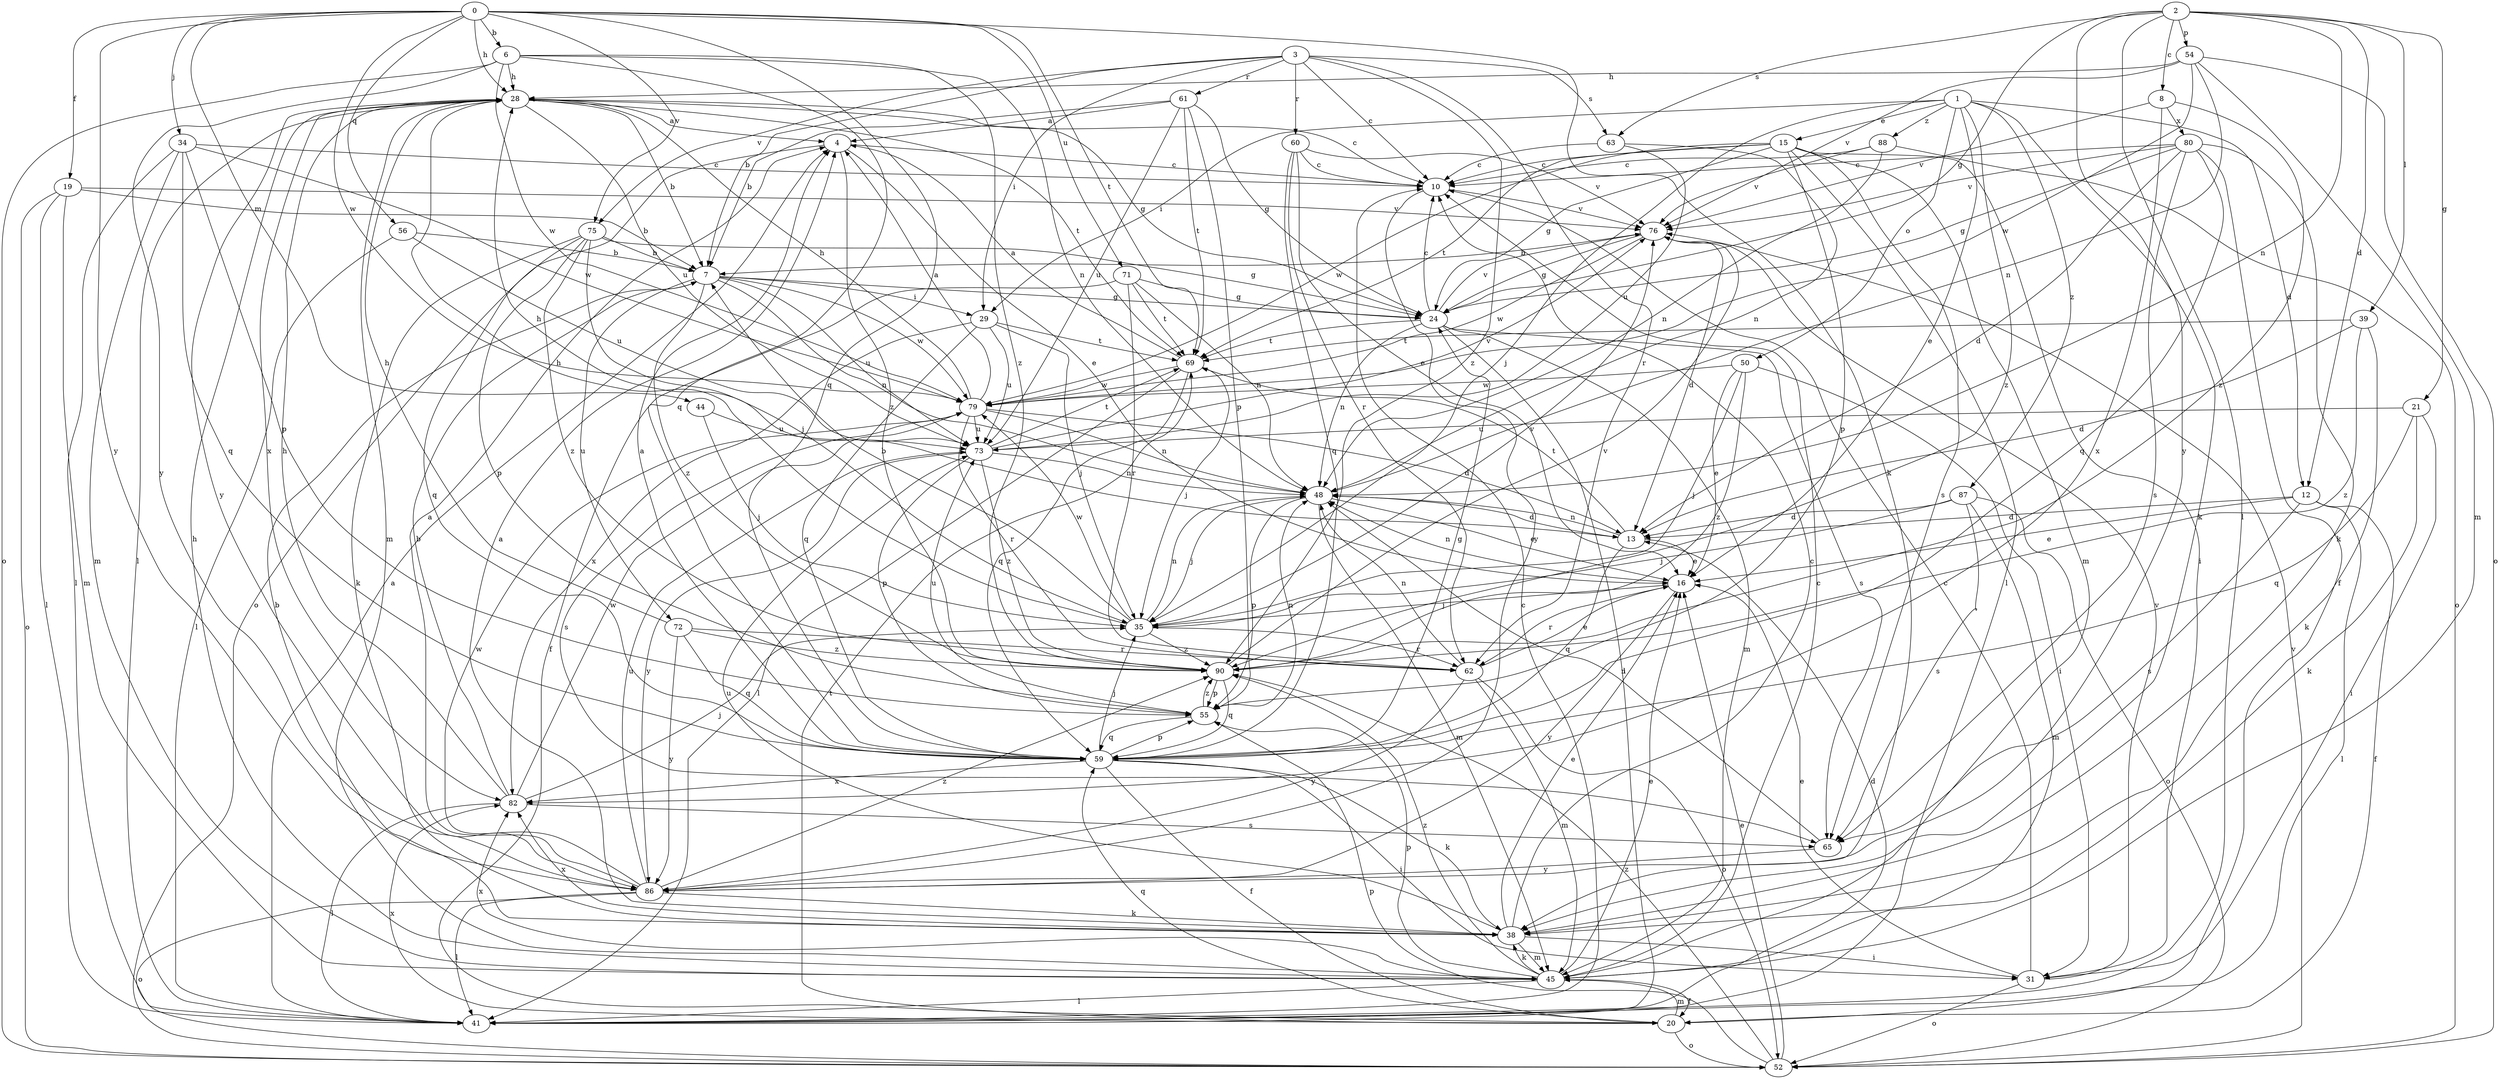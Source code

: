 strict digraph  {
0;
1;
2;
3;
4;
6;
7;
8;
10;
12;
13;
15;
16;
19;
20;
21;
24;
28;
29;
31;
34;
35;
38;
39;
41;
44;
45;
48;
50;
52;
54;
55;
56;
59;
60;
61;
62;
63;
65;
69;
71;
72;
73;
75;
76;
79;
80;
82;
86;
87;
88;
90;
0 -> 6  [label=b];
0 -> 19  [label=f];
0 -> 28  [label=h];
0 -> 34  [label=j];
0 -> 38  [label=k];
0 -> 44  [label=m];
0 -> 56  [label=q];
0 -> 59  [label=q];
0 -> 69  [label=t];
0 -> 71  [label=u];
0 -> 75  [label=v];
0 -> 79  [label=w];
0 -> 86  [label=y];
1 -> 12  [label=d];
1 -> 15  [label=e];
1 -> 16  [label=e];
1 -> 29  [label=i];
1 -> 35  [label=j];
1 -> 38  [label=k];
1 -> 50  [label=o];
1 -> 87  [label=z];
1 -> 88  [label=z];
1 -> 90  [label=z];
2 -> 8  [label=c];
2 -> 12  [label=d];
2 -> 21  [label=g];
2 -> 24  [label=g];
2 -> 39  [label=l];
2 -> 41  [label=l];
2 -> 48  [label=n];
2 -> 54  [label=p];
2 -> 63  [label=s];
2 -> 86  [label=y];
3 -> 7  [label=b];
3 -> 10  [label=c];
3 -> 29  [label=i];
3 -> 60  [label=r];
3 -> 61  [label=r];
3 -> 62  [label=r];
3 -> 63  [label=s];
3 -> 75  [label=v];
3 -> 90  [label=z];
4 -> 10  [label=c];
4 -> 16  [label=e];
4 -> 52  [label=o];
4 -> 90  [label=z];
6 -> 28  [label=h];
6 -> 48  [label=n];
6 -> 52  [label=o];
6 -> 59  [label=q];
6 -> 79  [label=w];
6 -> 86  [label=y];
6 -> 90  [label=z];
7 -> 24  [label=g];
7 -> 29  [label=i];
7 -> 48  [label=n];
7 -> 72  [label=u];
7 -> 73  [label=u];
7 -> 79  [label=w];
7 -> 90  [label=z];
8 -> 76  [label=v];
8 -> 80  [label=x];
8 -> 82  [label=x];
8 -> 90  [label=z];
10 -> 76  [label=v];
10 -> 86  [label=y];
12 -> 13  [label=d];
12 -> 16  [label=e];
12 -> 20  [label=f];
12 -> 41  [label=l];
12 -> 65  [label=s];
13 -> 16  [label=e];
13 -> 28  [label=h];
13 -> 48  [label=n];
13 -> 59  [label=q];
13 -> 69  [label=t];
15 -> 10  [label=c];
15 -> 24  [label=g];
15 -> 31  [label=i];
15 -> 41  [label=l];
15 -> 45  [label=m];
15 -> 55  [label=p];
15 -> 65  [label=s];
15 -> 69  [label=t];
15 -> 79  [label=w];
16 -> 35  [label=j];
16 -> 48  [label=n];
16 -> 62  [label=r];
16 -> 86  [label=y];
19 -> 7  [label=b];
19 -> 41  [label=l];
19 -> 45  [label=m];
19 -> 52  [label=o];
19 -> 76  [label=v];
20 -> 45  [label=m];
20 -> 52  [label=o];
20 -> 59  [label=q];
20 -> 69  [label=t];
20 -> 82  [label=x];
21 -> 31  [label=i];
21 -> 38  [label=k];
21 -> 59  [label=q];
21 -> 73  [label=u];
24 -> 10  [label=c];
24 -> 41  [label=l];
24 -> 45  [label=m];
24 -> 48  [label=n];
24 -> 65  [label=s];
24 -> 69  [label=t];
24 -> 76  [label=v];
28 -> 4  [label=a];
28 -> 7  [label=b];
28 -> 10  [label=c];
28 -> 24  [label=g];
28 -> 41  [label=l];
28 -> 45  [label=m];
28 -> 69  [label=t];
28 -> 73  [label=u];
28 -> 82  [label=x];
28 -> 86  [label=y];
29 -> 35  [label=j];
29 -> 59  [label=q];
29 -> 69  [label=t];
29 -> 73  [label=u];
29 -> 82  [label=x];
31 -> 10  [label=c];
31 -> 16  [label=e];
31 -> 52  [label=o];
31 -> 76  [label=v];
34 -> 10  [label=c];
34 -> 41  [label=l];
34 -> 45  [label=m];
34 -> 55  [label=p];
34 -> 59  [label=q];
34 -> 79  [label=w];
35 -> 7  [label=b];
35 -> 28  [label=h];
35 -> 48  [label=n];
35 -> 62  [label=r];
35 -> 76  [label=v];
35 -> 79  [label=w];
35 -> 90  [label=z];
38 -> 4  [label=a];
38 -> 7  [label=b];
38 -> 10  [label=c];
38 -> 16  [label=e];
38 -> 31  [label=i];
38 -> 45  [label=m];
38 -> 73  [label=u];
38 -> 82  [label=x];
39 -> 13  [label=d];
39 -> 38  [label=k];
39 -> 69  [label=t];
39 -> 90  [label=z];
41 -> 4  [label=a];
41 -> 10  [label=c];
41 -> 13  [label=d];
44 -> 35  [label=j];
44 -> 73  [label=u];
45 -> 10  [label=c];
45 -> 16  [label=e];
45 -> 20  [label=f];
45 -> 28  [label=h];
45 -> 38  [label=k];
45 -> 41  [label=l];
45 -> 55  [label=p];
45 -> 82  [label=x];
45 -> 90  [label=z];
48 -> 13  [label=d];
48 -> 16  [label=e];
48 -> 35  [label=j];
48 -> 45  [label=m];
48 -> 55  [label=p];
50 -> 16  [label=e];
50 -> 31  [label=i];
50 -> 35  [label=j];
50 -> 79  [label=w];
50 -> 90  [label=z];
52 -> 16  [label=e];
52 -> 55  [label=p];
52 -> 76  [label=v];
52 -> 90  [label=z];
54 -> 28  [label=h];
54 -> 45  [label=m];
54 -> 48  [label=n];
54 -> 52  [label=o];
54 -> 76  [label=v];
54 -> 79  [label=w];
55 -> 48  [label=n];
55 -> 59  [label=q];
55 -> 73  [label=u];
55 -> 90  [label=z];
56 -> 7  [label=b];
56 -> 41  [label=l];
56 -> 73  [label=u];
59 -> 4  [label=a];
59 -> 20  [label=f];
59 -> 24  [label=g];
59 -> 31  [label=i];
59 -> 35  [label=j];
59 -> 38  [label=k];
59 -> 55  [label=p];
59 -> 82  [label=x];
60 -> 10  [label=c];
60 -> 16  [label=e];
60 -> 59  [label=q];
60 -> 62  [label=r];
60 -> 76  [label=v];
61 -> 4  [label=a];
61 -> 7  [label=b];
61 -> 24  [label=g];
61 -> 55  [label=p];
61 -> 69  [label=t];
61 -> 73  [label=u];
62 -> 16  [label=e];
62 -> 45  [label=m];
62 -> 48  [label=n];
62 -> 52  [label=o];
62 -> 86  [label=y];
63 -> 10  [label=c];
63 -> 48  [label=n];
63 -> 73  [label=u];
65 -> 48  [label=n];
65 -> 86  [label=y];
69 -> 4  [label=a];
69 -> 35  [label=j];
69 -> 41  [label=l];
69 -> 59  [label=q];
69 -> 79  [label=w];
71 -> 20  [label=f];
71 -> 24  [label=g];
71 -> 48  [label=n];
71 -> 62  [label=r];
71 -> 69  [label=t];
72 -> 28  [label=h];
72 -> 59  [label=q];
72 -> 62  [label=r];
72 -> 86  [label=y];
72 -> 90  [label=z];
73 -> 48  [label=n];
73 -> 55  [label=p];
73 -> 69  [label=t];
73 -> 76  [label=v];
73 -> 86  [label=y];
73 -> 90  [label=z];
75 -> 7  [label=b];
75 -> 24  [label=g];
75 -> 35  [label=j];
75 -> 38  [label=k];
75 -> 55  [label=p];
75 -> 59  [label=q];
75 -> 90  [label=z];
76 -> 7  [label=b];
76 -> 13  [label=d];
76 -> 24  [label=g];
76 -> 79  [label=w];
79 -> 4  [label=a];
79 -> 13  [label=d];
79 -> 28  [label=h];
79 -> 48  [label=n];
79 -> 62  [label=r];
79 -> 65  [label=s];
79 -> 73  [label=u];
80 -> 10  [label=c];
80 -> 13  [label=d];
80 -> 20  [label=f];
80 -> 24  [label=g];
80 -> 38  [label=k];
80 -> 59  [label=q];
80 -> 65  [label=s];
80 -> 76  [label=v];
82 -> 7  [label=b];
82 -> 28  [label=h];
82 -> 35  [label=j];
82 -> 41  [label=l];
82 -> 65  [label=s];
82 -> 79  [label=w];
86 -> 4  [label=a];
86 -> 38  [label=k];
86 -> 41  [label=l];
86 -> 52  [label=o];
86 -> 73  [label=u];
86 -> 79  [label=w];
86 -> 90  [label=z];
87 -> 13  [label=d];
87 -> 35  [label=j];
87 -> 45  [label=m];
87 -> 52  [label=o];
87 -> 65  [label=s];
88 -> 10  [label=c];
88 -> 48  [label=n];
88 -> 52  [label=o];
88 -> 76  [label=v];
90 -> 55  [label=p];
90 -> 59  [label=q];
90 -> 76  [label=v];
}
